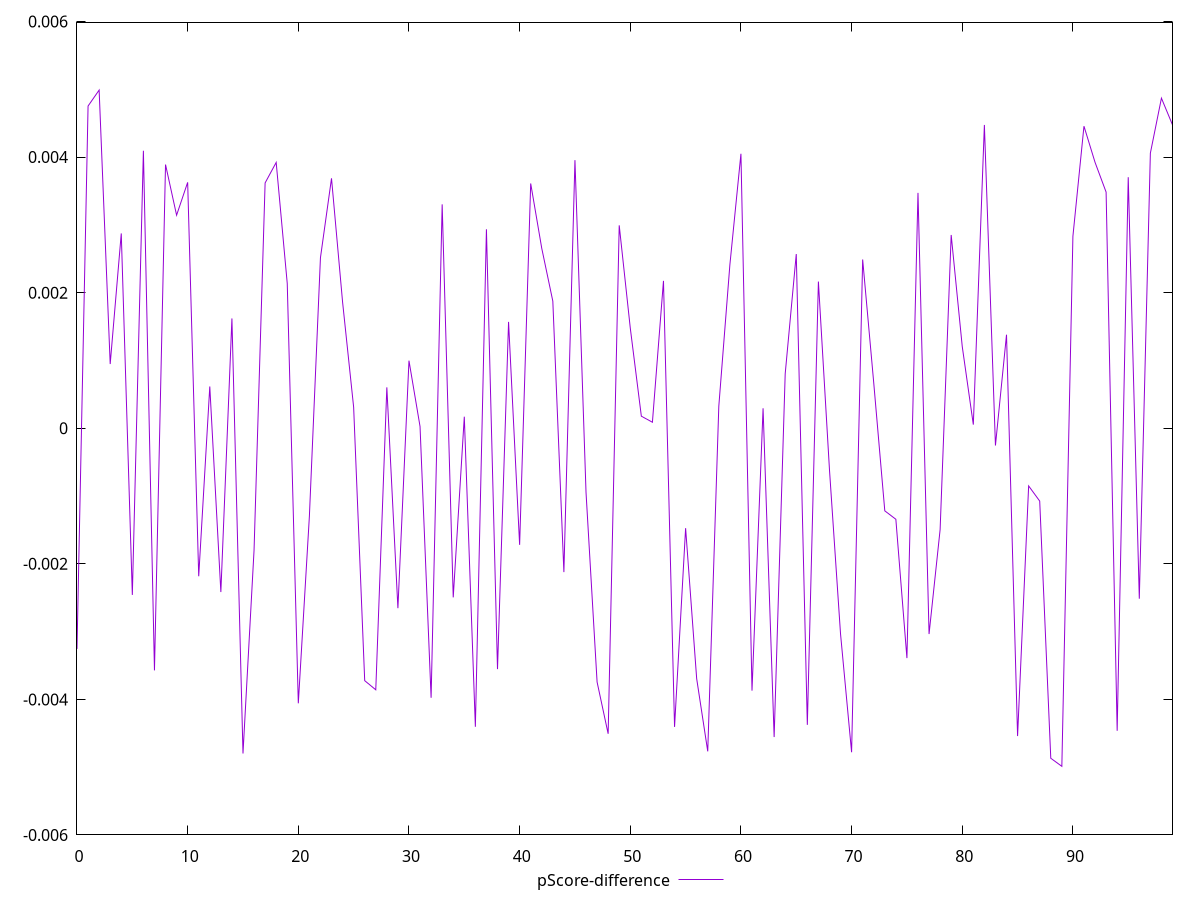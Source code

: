reset

$pScoreDifference <<EOF
0 -0.0032556331369026914
1 0.004752341597890619
2 0.004987432920004586
3 0.0009466887041442718
4 0.002872881800166094
5 -0.002458903882297303
6 0.004093139667337153
7 -0.0035715399400291226
8 0.0038888039688376175
9 0.003142080650459178
10 0.003626545213713972
11 -0.0021833601379908085
12 0.0006155745662221879
13 -0.0024163131074431687
14 0.0016191532115962248
15 -0.0047976675336026675
16 -0.0017994764569115862
17 0.003618144497064879
18 0.003920395046006719
19 0.0021347140549545784
20 -0.00405786107202355
21 -0.0013005437131448083
22 0.002514746475814622
23 0.0036859221722149726
24 0.0018615368372294494
25 0.00030980331287144836
26 -0.003723528579916091
27 -0.0038583517677279744
28 0.0006031345631507534
29 -0.0026545818148233646
30 0.0009966001573822325
31 0.000025716433067368705
32 -0.003975889559127865
33 0.00330191592533291
34 -0.0024953581415825266
35 0.0001698821339364276
36 -0.004404008526413428
37 0.002934116693459776
38 -0.0035535101235504296
39 0.0015686668899766998
40 -0.0017206893058547834
41 0.0036099938227247552
42 0.002653065426948098
43 0.0018737738433814988
44 -0.002122254929711964
45 0.003953815077251122
46 -0.0009458967183751943
47 -0.0037433416710035416
48 -0.0045069198824023715
49 0.002992528556824192
50 0.0014771217491168498
51 0.00017754754487864233
52 0.00008810915433410393
53 0.002173490638744058
54 -0.00440541976897757
55 -0.00147459537540362
56 -0.0036944407912730126
57 -0.004766167392055265
58 0.00032338025564970785
59 0.002409455515709702
60 0.00404839790521383
61 -0.0038707350801339135
62 0.00029426604122528843
63 -0.004555106531051845
64 0.0008030887362775463
65 0.0025689733170936035
66 -0.004375575214025873
67 0.0021633259099445024
68 -0.0006098293126337584
69 -0.003032435646559084
70 -0.004779063034976994
71 0.0024889382633128676
72 0.0006703204715076128
73 -0.0012187870474187346
74 -0.0013432285157406465
75 -0.0033904859631416207
76 0.0034715266368550157
77 -0.0030360310864094853
78 -0.0014963324841199555
79 0.00285039995420433
80 0.001204902063222768
81 0.00005318145342370073
82 0.004473020785319193
83 -0.00025512842591568496
84 0.0013791298920966533
85 -0.004540833882650475
86 -0.0008512177984342228
87 -0.0010748933990935017
88 -0.004868145036198479
89 -0.004987185107427461
90 0.002830941710842305
91 0.004455293054660192
92 0.00392208516840209
93 0.003482858150550272
94 -0.004463085445978954
95 0.003702491777844097
96 -0.002514847268454301
97 0.004056906269802152
98 0.004868432619058005
99 0.004474685956919688
EOF

set key outside below
set xrange [0:99]
set yrange [-0.005987185107427461:0.005987432920004586]
set trange [-0.005987185107427461:0.005987432920004586]
set terminal svg size 640, 500 enhanced background rgb 'white'
set output "report_00009_2021-02-08T22-37-41.559Z/speed-index/samples/pages+cached+noadtech+nomedia/pScore-difference/values.svg"

plot $pScoreDifference title "pScore-difference" with line

reset
